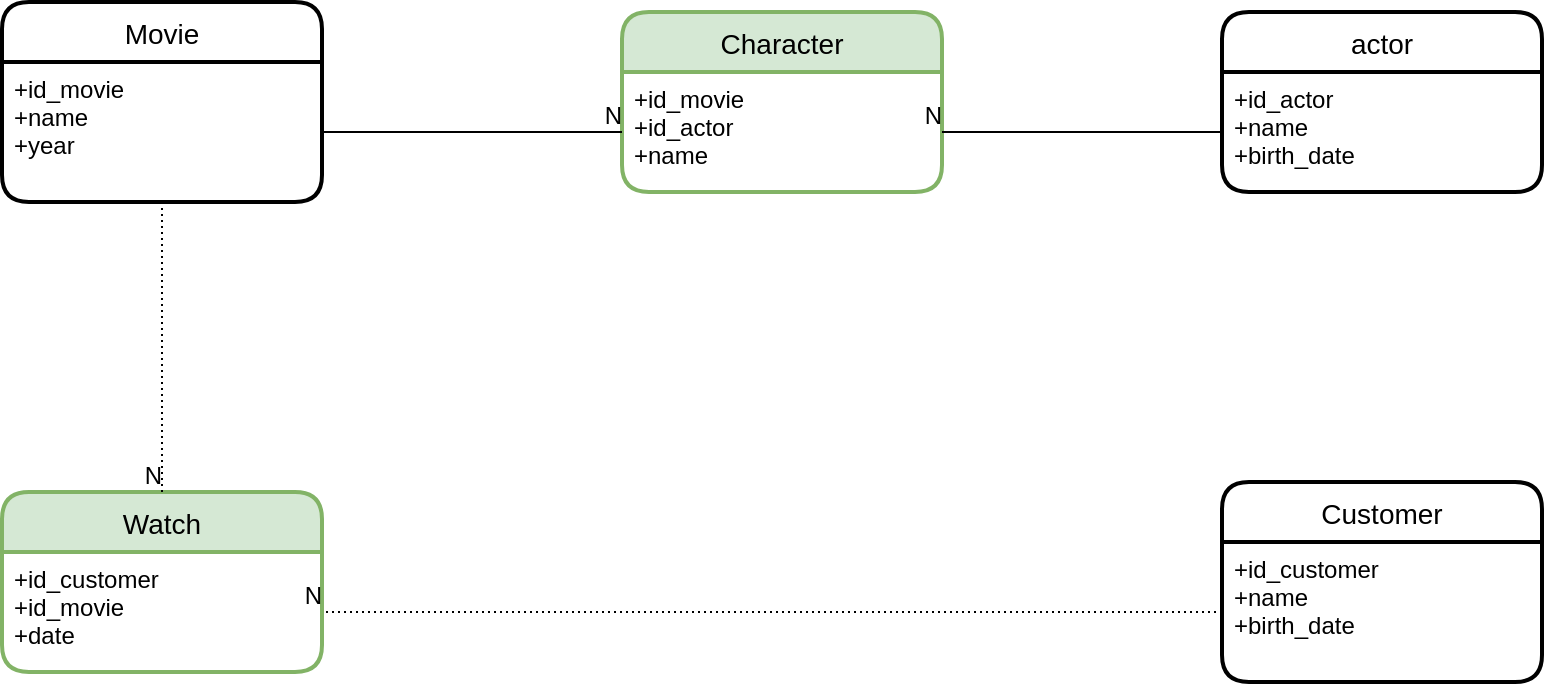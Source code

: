 <mxfile version="12.9.3" type="device"><diagram id="2Fnmf6HGtY_oomtuKL1q" name="Page-1"><mxGraphModel dx="1024" dy="592" grid="1" gridSize="10" guides="1" tooltips="1" connect="1" arrows="1" fold="1" page="1" pageScale="1" pageWidth="827" pageHeight="1169" math="0" shadow="0"><root><mxCell id="0"/><mxCell id="1" parent="0"/><mxCell id="mKkrv1zGXObbTjFdwF7i-1" value="Movie" style="swimlane;childLayout=stackLayout;horizontal=1;startSize=30;horizontalStack=0;rounded=1;fontSize=14;fontStyle=0;strokeWidth=2;resizeParent=0;resizeLast=1;shadow=0;dashed=0;align=center;" parent="1" vertex="1"><mxGeometry x="230" y="140" width="160" height="100" as="geometry"/></mxCell><mxCell id="mKkrv1zGXObbTjFdwF7i-2" value="+id_movie&#10;+name&#10;+year" style="align=left;strokeColor=none;fillColor=none;spacingLeft=4;fontSize=12;verticalAlign=top;resizable=0;rotatable=0;part=1;" parent="mKkrv1zGXObbTjFdwF7i-1" vertex="1"><mxGeometry y="30" width="160" height="70" as="geometry"/></mxCell><mxCell id="mKkrv1zGXObbTjFdwF7i-5" value="Character" style="swimlane;childLayout=stackLayout;horizontal=1;startSize=30;horizontalStack=0;rounded=1;fontSize=14;fontStyle=0;strokeWidth=2;resizeParent=0;resizeLast=1;shadow=0;dashed=0;align=center;fillColor=#d5e8d4;strokeColor=#82b366;" parent="1" vertex="1"><mxGeometry x="540" y="145" width="160" height="90" as="geometry"/></mxCell><mxCell id="mKkrv1zGXObbTjFdwF7i-6" value="+id_movie&#10;+id_actor&#10;+name" style="align=left;strokeColor=none;fillColor=none;spacingLeft=4;fontSize=12;verticalAlign=top;resizable=0;rotatable=0;part=1;" parent="mKkrv1zGXObbTjFdwF7i-5" vertex="1"><mxGeometry y="30" width="160" height="60" as="geometry"/></mxCell><mxCell id="mKkrv1zGXObbTjFdwF7i-7" value="actor" style="swimlane;childLayout=stackLayout;horizontal=1;startSize=30;horizontalStack=0;rounded=1;fontSize=14;fontStyle=0;strokeWidth=2;resizeParent=0;resizeLast=1;shadow=0;dashed=0;align=center;" parent="1" vertex="1"><mxGeometry x="840" y="145" width="160" height="90" as="geometry"/></mxCell><mxCell id="mKkrv1zGXObbTjFdwF7i-8" value="+id_actor&#10;+name&#10;+birth_date" style="align=left;strokeColor=none;fillColor=none;spacingLeft=4;fontSize=12;verticalAlign=top;resizable=0;rotatable=0;part=1;" parent="mKkrv1zGXObbTjFdwF7i-7" vertex="1"><mxGeometry y="30" width="160" height="60" as="geometry"/></mxCell><mxCell id="mKkrv1zGXObbTjFdwF7i-15" value="Customer" style="swimlane;childLayout=stackLayout;horizontal=1;startSize=30;horizontalStack=0;rounded=1;fontSize=14;fontStyle=0;strokeWidth=2;resizeParent=0;resizeLast=1;shadow=0;dashed=0;align=center;" parent="1" vertex="1"><mxGeometry x="840" y="380" width="160" height="100" as="geometry"/></mxCell><mxCell id="mKkrv1zGXObbTjFdwF7i-16" value="+id_customer&#10;+name&#10;+birth_date" style="align=left;strokeColor=none;fillColor=none;spacingLeft=4;fontSize=12;verticalAlign=top;resizable=0;rotatable=0;part=1;" parent="mKkrv1zGXObbTjFdwF7i-15" vertex="1"><mxGeometry y="30" width="160" height="70" as="geometry"/></mxCell><mxCell id="mKkrv1zGXObbTjFdwF7i-18" value="Watch" style="swimlane;childLayout=stackLayout;horizontal=1;startSize=30;horizontalStack=0;rounded=1;fontSize=14;fontStyle=0;strokeWidth=2;resizeParent=0;resizeLast=1;shadow=0;dashed=0;align=center;fillColor=#d5e8d4;strokeColor=#82b366;" parent="1" vertex="1"><mxGeometry x="230" y="385" width="160" height="90" as="geometry"/></mxCell><mxCell id="mKkrv1zGXObbTjFdwF7i-19" value="+id_customer&#10;+id_movie&#10;+date" style="align=left;strokeColor=none;fillColor=none;spacingLeft=4;fontSize=12;verticalAlign=top;resizable=0;rotatable=0;part=1;" parent="mKkrv1zGXObbTjFdwF7i-18" vertex="1"><mxGeometry y="30" width="160" height="60" as="geometry"/></mxCell><mxCell id="7hQntAgS_lv5EsmDUJwo-2" value="" style="endArrow=none;html=1;rounded=0;dashed=1;dashPattern=1 2;exitX=0;exitY=0.5;exitDx=0;exitDy=0;" parent="1" source="mKkrv1zGXObbTjFdwF7i-16" edge="1"><mxGeometry relative="1" as="geometry"><mxPoint x="450" y="280" as="sourcePoint"/><mxPoint x="390" y="445" as="targetPoint"/></mxGeometry></mxCell><mxCell id="7hQntAgS_lv5EsmDUJwo-3" value="N" style="resizable=0;html=1;align=right;verticalAlign=bottom;" parent="7hQntAgS_lv5EsmDUJwo-2" connectable="0" vertex="1"><mxGeometry x="1" relative="1" as="geometry"/></mxCell><mxCell id="7hQntAgS_lv5EsmDUJwo-4" value="" style="endArrow=none;html=1;rounded=0;dashed=1;dashPattern=1 2;exitX=0.5;exitY=1;exitDx=0;exitDy=0;entryX=0.5;entryY=0;entryDx=0;entryDy=0;" parent="1" source="mKkrv1zGXObbTjFdwF7i-2" target="mKkrv1zGXObbTjFdwF7i-18" edge="1"><mxGeometry relative="1" as="geometry"><mxPoint x="430" y="330" as="sourcePoint"/><mxPoint x="590" y="330" as="targetPoint"/></mxGeometry></mxCell><mxCell id="7hQntAgS_lv5EsmDUJwo-5" value="N" style="resizable=0;html=1;align=right;verticalAlign=bottom;" parent="7hQntAgS_lv5EsmDUJwo-4" connectable="0" vertex="1"><mxGeometry x="1" relative="1" as="geometry"/></mxCell><mxCell id="7hQntAgS_lv5EsmDUJwo-8" value="" style="endArrow=none;html=1;rounded=0;exitX=1;exitY=0.5;exitDx=0;exitDy=0;entryX=0;entryY=0.5;entryDx=0;entryDy=0;" parent="1" source="mKkrv1zGXObbTjFdwF7i-2" target="mKkrv1zGXObbTjFdwF7i-6" edge="1"><mxGeometry relative="1" as="geometry"><mxPoint x="430" y="330" as="sourcePoint"/><mxPoint x="590" y="330" as="targetPoint"/></mxGeometry></mxCell><mxCell id="7hQntAgS_lv5EsmDUJwo-9" value="N" style="resizable=0;html=1;align=right;verticalAlign=bottom;" parent="7hQntAgS_lv5EsmDUJwo-8" connectable="0" vertex="1"><mxGeometry x="1" relative="1" as="geometry"/></mxCell><mxCell id="7hQntAgS_lv5EsmDUJwo-12" value="" style="endArrow=none;html=1;rounded=0;exitX=0;exitY=0.5;exitDx=0;exitDy=0;entryX=1;entryY=0.5;entryDx=0;entryDy=0;" parent="1" source="mKkrv1zGXObbTjFdwF7i-8" target="mKkrv1zGXObbTjFdwF7i-6" edge="1"><mxGeometry relative="1" as="geometry"><mxPoint x="430" y="330" as="sourcePoint"/><mxPoint x="590" y="330" as="targetPoint"/></mxGeometry></mxCell><mxCell id="7hQntAgS_lv5EsmDUJwo-13" value="N" style="resizable=0;html=1;align=right;verticalAlign=bottom;" parent="7hQntAgS_lv5EsmDUJwo-12" connectable="0" vertex="1"><mxGeometry x="1" relative="1" as="geometry"/></mxCell></root></mxGraphModel></diagram></mxfile>